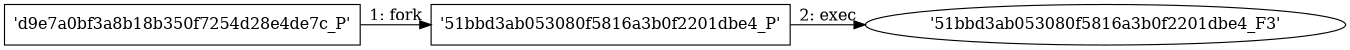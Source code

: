 digraph "D:\Learning\Paper\apt\基于CTI的攻击预警\Dataset\攻击图\ASGfromALLCTI\Vulnerability Spotlight Remote code execution vulnerability Apple Safari.dot" {
rankdir="LR"
size="9"
fixedsize="false"
splines="true"
nodesep=0.3
ranksep=0
fontsize=10
overlap="scalexy"
engine= "neato"
	"'d9e7a0bf3a8b18b350f7254d28e4de7c_P'" [node_type=Process shape=box]
	"'51bbd3ab053080f5816a3b0f2201dbe4_P'" [node_type=Process shape=box]
	"'d9e7a0bf3a8b18b350f7254d28e4de7c_P'" -> "'51bbd3ab053080f5816a3b0f2201dbe4_P'" [label="1: fork"]
	"'51bbd3ab053080f5816a3b0f2201dbe4_P'" [node_type=Process shape=box]
	"'51bbd3ab053080f5816a3b0f2201dbe4_F3'" [node_type=File shape=ellipse]
	"'51bbd3ab053080f5816a3b0f2201dbe4_P'" -> "'51bbd3ab053080f5816a3b0f2201dbe4_F3'" [label="2: exec"]
}
